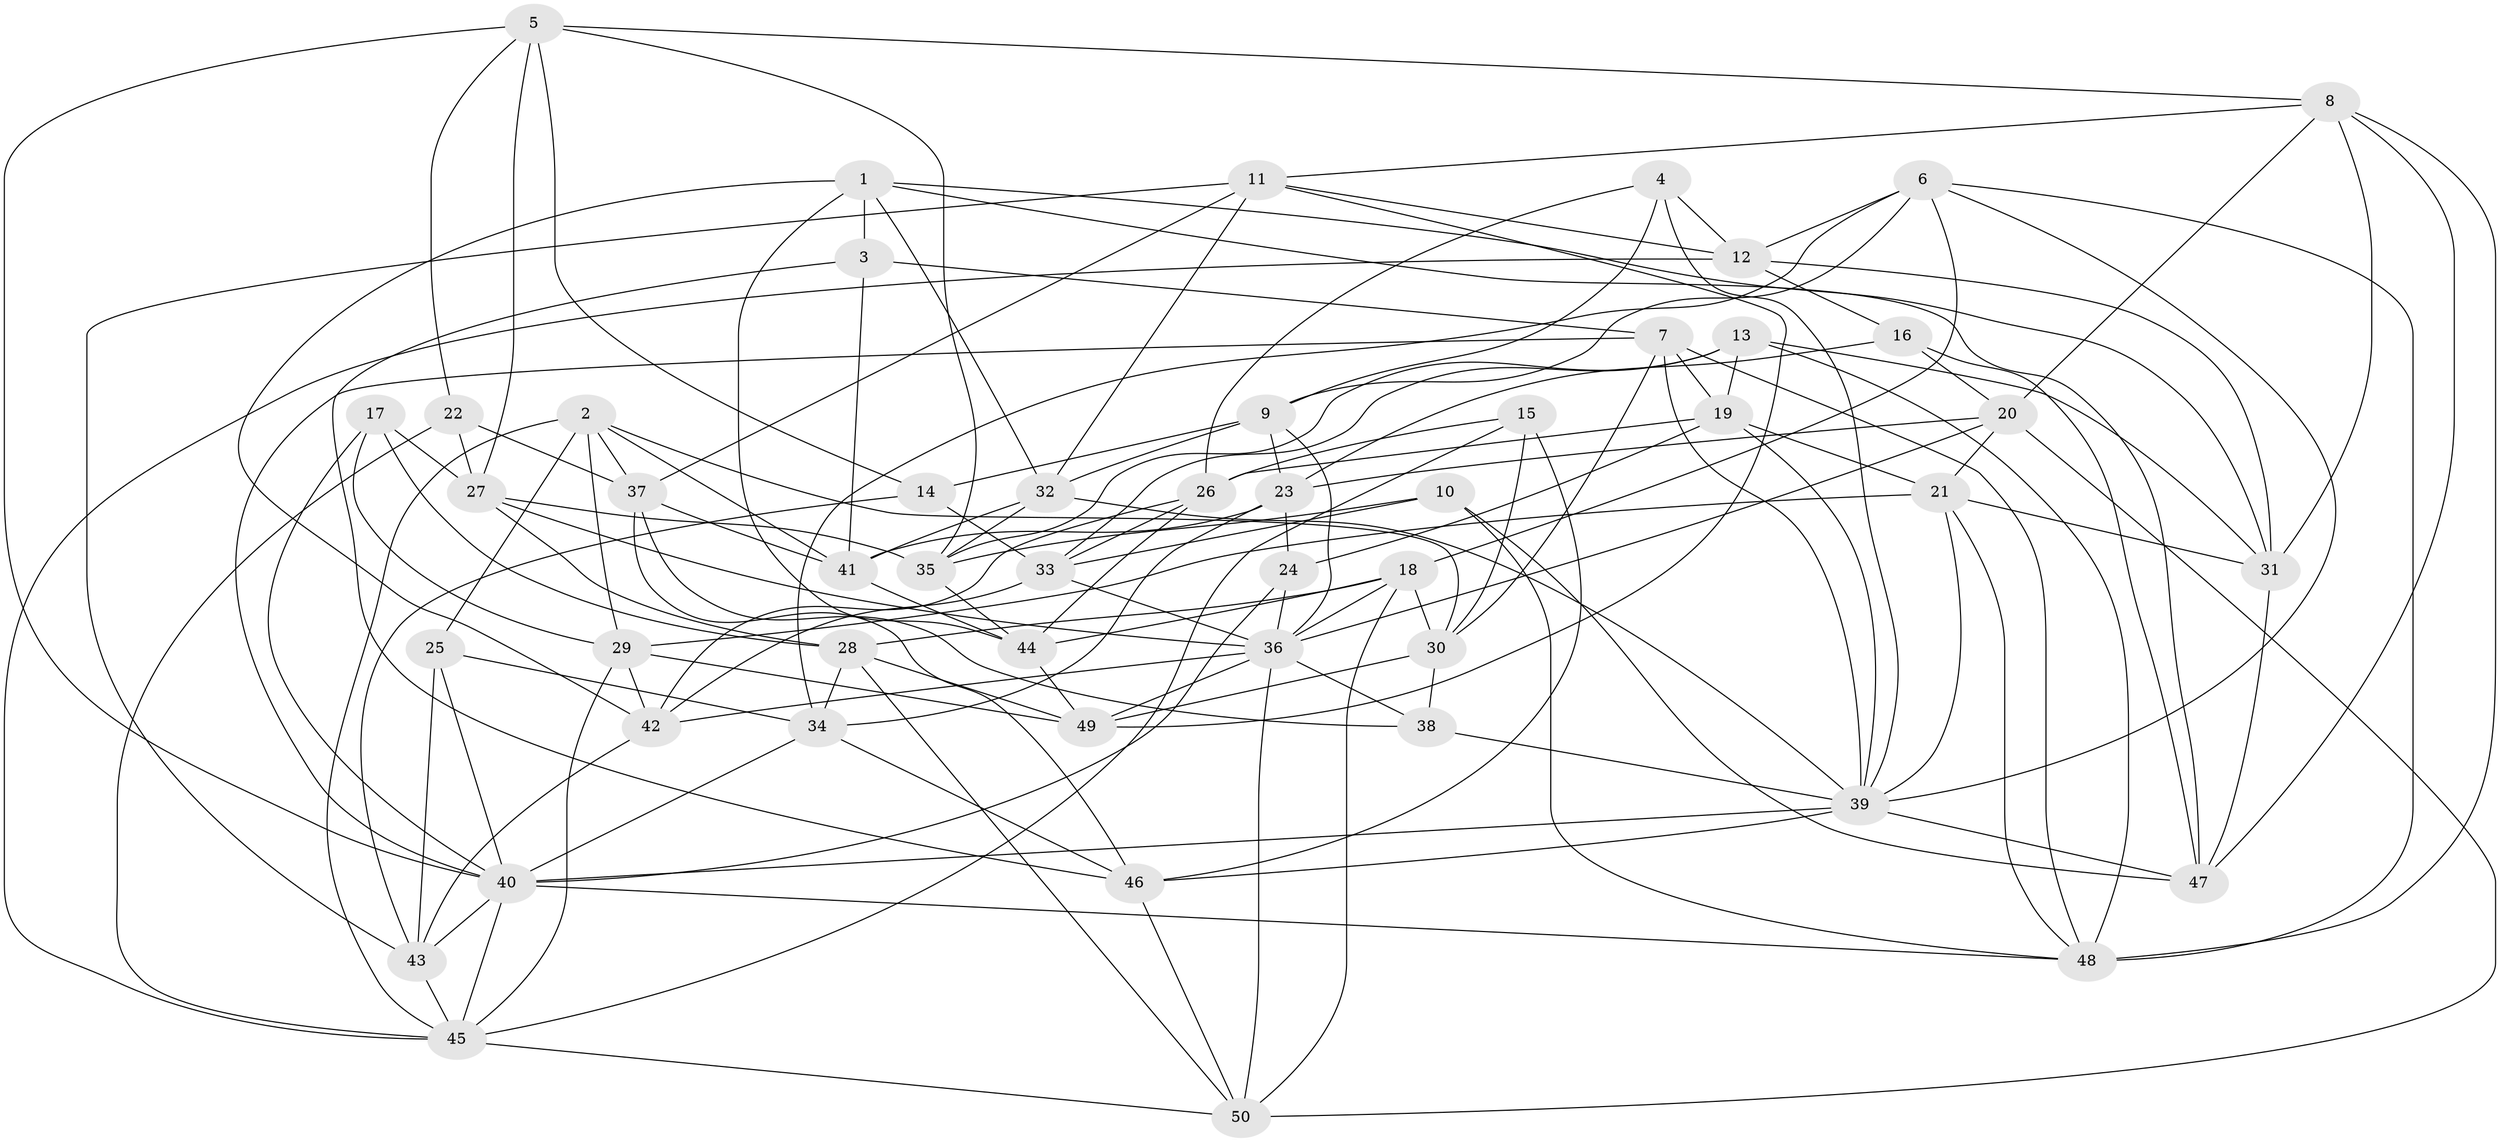 // original degree distribution, {4: 1.0}
// Generated by graph-tools (version 1.1) at 2025/50/03/09/25 03:50:52]
// undirected, 50 vertices, 146 edges
graph export_dot {
graph [start="1"]
  node [color=gray90,style=filled];
  1;
  2;
  3;
  4;
  5;
  6;
  7;
  8;
  9;
  10;
  11;
  12;
  13;
  14;
  15;
  16;
  17;
  18;
  19;
  20;
  21;
  22;
  23;
  24;
  25;
  26;
  27;
  28;
  29;
  30;
  31;
  32;
  33;
  34;
  35;
  36;
  37;
  38;
  39;
  40;
  41;
  42;
  43;
  44;
  45;
  46;
  47;
  48;
  49;
  50;
  1 -- 3 [weight=1.0];
  1 -- 31 [weight=1.0];
  1 -- 32 [weight=1.0];
  1 -- 42 [weight=1.0];
  1 -- 44 [weight=1.0];
  1 -- 47 [weight=1.0];
  2 -- 25 [weight=1.0];
  2 -- 29 [weight=1.0];
  2 -- 30 [weight=1.0];
  2 -- 37 [weight=1.0];
  2 -- 41 [weight=1.0];
  2 -- 45 [weight=1.0];
  3 -- 7 [weight=1.0];
  3 -- 41 [weight=1.0];
  3 -- 46 [weight=1.0];
  4 -- 9 [weight=1.0];
  4 -- 12 [weight=1.0];
  4 -- 26 [weight=1.0];
  4 -- 39 [weight=1.0];
  5 -- 8 [weight=1.0];
  5 -- 14 [weight=1.0];
  5 -- 22 [weight=1.0];
  5 -- 27 [weight=1.0];
  5 -- 35 [weight=1.0];
  5 -- 40 [weight=1.0];
  6 -- 9 [weight=1.0];
  6 -- 12 [weight=1.0];
  6 -- 18 [weight=1.0];
  6 -- 34 [weight=1.0];
  6 -- 39 [weight=1.0];
  6 -- 48 [weight=1.0];
  7 -- 19 [weight=1.0];
  7 -- 30 [weight=1.0];
  7 -- 39 [weight=1.0];
  7 -- 40 [weight=1.0];
  7 -- 48 [weight=1.0];
  8 -- 11 [weight=1.0];
  8 -- 20 [weight=1.0];
  8 -- 31 [weight=1.0];
  8 -- 47 [weight=1.0];
  8 -- 48 [weight=1.0];
  9 -- 14 [weight=1.0];
  9 -- 23 [weight=1.0];
  9 -- 32 [weight=1.0];
  9 -- 36 [weight=1.0];
  10 -- 33 [weight=1.0];
  10 -- 35 [weight=1.0];
  10 -- 47 [weight=1.0];
  10 -- 48 [weight=1.0];
  11 -- 12 [weight=1.0];
  11 -- 32 [weight=1.0];
  11 -- 37 [weight=1.0];
  11 -- 43 [weight=1.0];
  11 -- 49 [weight=1.0];
  12 -- 16 [weight=1.0];
  12 -- 31 [weight=1.0];
  12 -- 45 [weight=1.0];
  13 -- 19 [weight=1.0];
  13 -- 31 [weight=1.0];
  13 -- 33 [weight=1.0];
  13 -- 35 [weight=1.0];
  13 -- 48 [weight=2.0];
  14 -- 33 [weight=1.0];
  14 -- 43 [weight=1.0];
  15 -- 26 [weight=1.0];
  15 -- 30 [weight=1.0];
  15 -- 45 [weight=1.0];
  15 -- 46 [weight=1.0];
  16 -- 20 [weight=1.0];
  16 -- 23 [weight=1.0];
  16 -- 47 [weight=1.0];
  17 -- 27 [weight=1.0];
  17 -- 28 [weight=1.0];
  17 -- 29 [weight=1.0];
  17 -- 40 [weight=1.0];
  18 -- 28 [weight=1.0];
  18 -- 30 [weight=1.0];
  18 -- 36 [weight=1.0];
  18 -- 44 [weight=1.0];
  18 -- 50 [weight=1.0];
  19 -- 21 [weight=1.0];
  19 -- 24 [weight=1.0];
  19 -- 26 [weight=1.0];
  19 -- 39 [weight=1.0];
  20 -- 21 [weight=1.0];
  20 -- 23 [weight=1.0];
  20 -- 36 [weight=1.0];
  20 -- 50 [weight=1.0];
  21 -- 29 [weight=1.0];
  21 -- 31 [weight=1.0];
  21 -- 39 [weight=1.0];
  21 -- 48 [weight=1.0];
  22 -- 27 [weight=1.0];
  22 -- 37 [weight=1.0];
  22 -- 45 [weight=1.0];
  23 -- 24 [weight=1.0];
  23 -- 34 [weight=1.0];
  23 -- 41 [weight=1.0];
  24 -- 36 [weight=1.0];
  24 -- 40 [weight=1.0];
  25 -- 34 [weight=1.0];
  25 -- 40 [weight=1.0];
  25 -- 43 [weight=1.0];
  26 -- 33 [weight=1.0];
  26 -- 42 [weight=1.0];
  26 -- 44 [weight=1.0];
  27 -- 28 [weight=1.0];
  27 -- 35 [weight=1.0];
  27 -- 36 [weight=1.0];
  28 -- 34 [weight=1.0];
  28 -- 49 [weight=1.0];
  28 -- 50 [weight=1.0];
  29 -- 42 [weight=1.0];
  29 -- 45 [weight=1.0];
  29 -- 49 [weight=1.0];
  30 -- 38 [weight=1.0];
  30 -- 49 [weight=1.0];
  31 -- 47 [weight=1.0];
  32 -- 35 [weight=1.0];
  32 -- 39 [weight=1.0];
  32 -- 41 [weight=1.0];
  33 -- 36 [weight=1.0];
  33 -- 42 [weight=1.0];
  34 -- 40 [weight=1.0];
  34 -- 46 [weight=1.0];
  35 -- 44 [weight=1.0];
  36 -- 38 [weight=1.0];
  36 -- 42 [weight=1.0];
  36 -- 49 [weight=1.0];
  36 -- 50 [weight=1.0];
  37 -- 38 [weight=1.0];
  37 -- 41 [weight=1.0];
  37 -- 46 [weight=1.0];
  38 -- 39 [weight=1.0];
  39 -- 40 [weight=1.0];
  39 -- 46 [weight=1.0];
  39 -- 47 [weight=1.0];
  40 -- 43 [weight=1.0];
  40 -- 45 [weight=1.0];
  40 -- 48 [weight=1.0];
  41 -- 44 [weight=1.0];
  42 -- 43 [weight=1.0];
  43 -- 45 [weight=1.0];
  44 -- 49 [weight=1.0];
  45 -- 50 [weight=1.0];
  46 -- 50 [weight=1.0];
}
